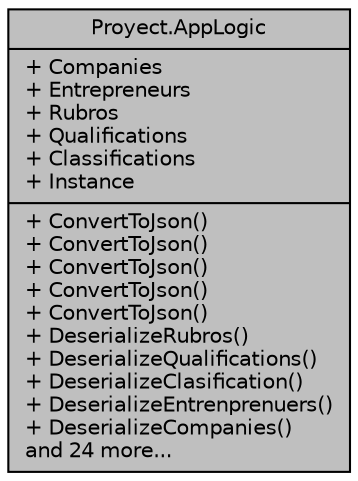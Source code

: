 digraph "Proyect.AppLogic"
{
 // INTERACTIVE_SVG=YES
 // LATEX_PDF_SIZE
  edge [fontname="Helvetica",fontsize="10",labelfontname="Helvetica",labelfontsize="10"];
  node [fontname="Helvetica",fontsize="10",shape=record];
  Node1 [label="{Proyect.AppLogic\n|+ Companies\l+ Entrepreneurs\l+ Rubros\l+ Qualifications\l+ Classifications\l+ Instance\l|+ ConvertToJson()\l+ ConvertToJson()\l+ ConvertToJson()\l+ ConvertToJson()\l+ ConvertToJson()\l+ DeserializeRubros()\l+ DeserializeQualifications()\l+ DeserializeClasification()\l+ DeserializeEntrenprenuers()\l+ DeserializeCompanies()\land 24 more...\l}",height=0.2,width=0.4,color="black", fillcolor="grey75", style="filled", fontcolor="black",tooltip="Clase singleton para guardar los datos de la Aplicacion. Solo hay una instancia de esta clase,..."];
}
